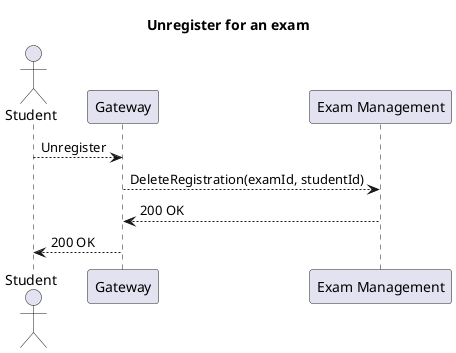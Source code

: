 @startuml
title Unregister for an exam

actor Student as s
participant Gateway as gateway
participant "Exam Management" as management

s --> gateway : Unregister
gateway --> management : DeleteRegistration(examId, studentId)
management --> gateway : 200 OK
gateway --> s : 200 OK
@enduml
